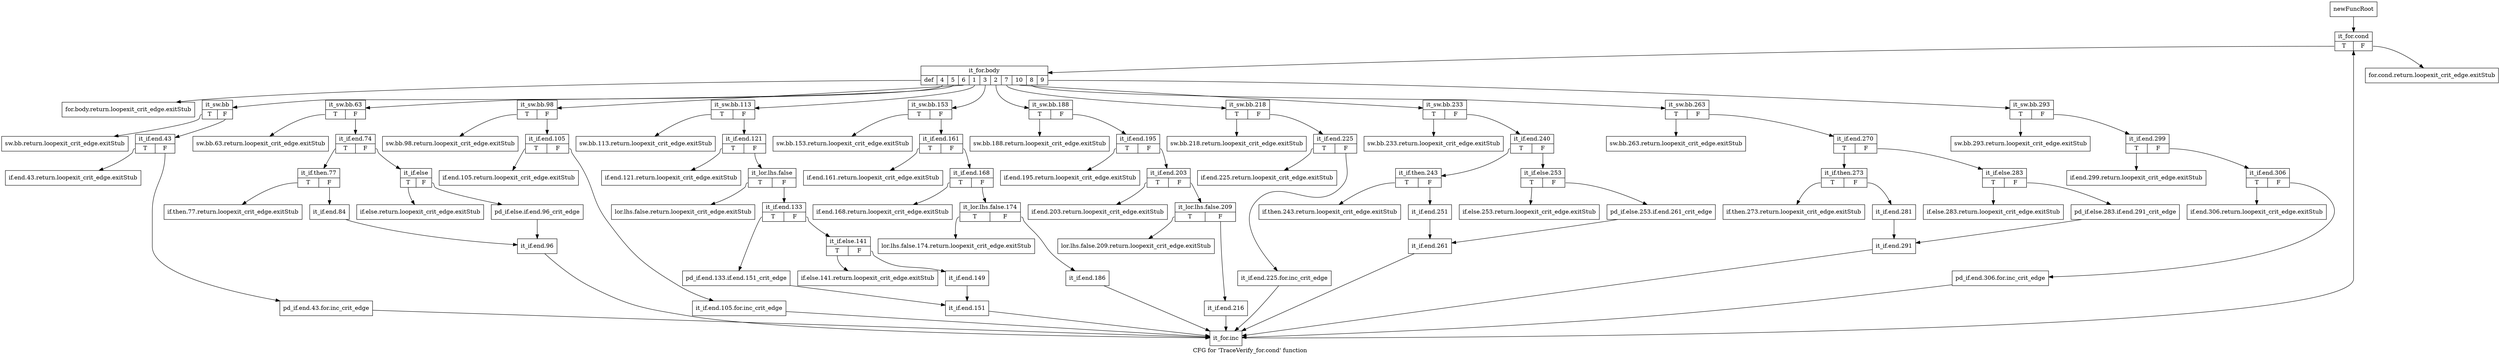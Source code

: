 digraph "CFG for 'TraceVerify_for.cond' function" {
	label="CFG for 'TraceVerify_for.cond' function";

	Node0x3010fb0 [shape=record,label="{newFuncRoot}"];
	Node0x3010fb0 -> Node0x3012010;
	Node0x3011000 [shape=record,label="{for.cond.return.loopexit_crit_edge.exitStub}"];
	Node0x3011660 [shape=record,label="{for.body.return.loopexit_crit_edge.exitStub}"];
	Node0x30116b0 [shape=record,label="{sw.bb.293.return.loopexit_crit_edge.exitStub}"];
	Node0x3011700 [shape=record,label="{if.end.299.return.loopexit_crit_edge.exitStub}"];
	Node0x3011750 [shape=record,label="{if.end.306.return.loopexit_crit_edge.exitStub}"];
	Node0x30117a0 [shape=record,label="{sw.bb.263.return.loopexit_crit_edge.exitStub}"];
	Node0x30117f0 [shape=record,label="{if.else.283.return.loopexit_crit_edge.exitStub}"];
	Node0x3011840 [shape=record,label="{if.then.273.return.loopexit_crit_edge.exitStub}"];
	Node0x3011890 [shape=record,label="{sw.bb.233.return.loopexit_crit_edge.exitStub}"];
	Node0x30118e0 [shape=record,label="{if.else.253.return.loopexit_crit_edge.exitStub}"];
	Node0x3011930 [shape=record,label="{if.then.243.return.loopexit_crit_edge.exitStub}"];
	Node0x3011980 [shape=record,label="{sw.bb.218.return.loopexit_crit_edge.exitStub}"];
	Node0x30119d0 [shape=record,label="{if.end.225.return.loopexit_crit_edge.exitStub}"];
	Node0x3011a20 [shape=record,label="{sw.bb.188.return.loopexit_crit_edge.exitStub}"];
	Node0x3011a70 [shape=record,label="{if.end.195.return.loopexit_crit_edge.exitStub}"];
	Node0x3011ac0 [shape=record,label="{if.end.203.return.loopexit_crit_edge.exitStub}"];
	Node0x3011b10 [shape=record,label="{lor.lhs.false.209.return.loopexit_crit_edge.exitStub}"];
	Node0x3011b60 [shape=record,label="{sw.bb.153.return.loopexit_crit_edge.exitStub}"];
	Node0x3011bb0 [shape=record,label="{if.end.161.return.loopexit_crit_edge.exitStub}"];
	Node0x3011c00 [shape=record,label="{if.end.168.return.loopexit_crit_edge.exitStub}"];
	Node0x3011c50 [shape=record,label="{lor.lhs.false.174.return.loopexit_crit_edge.exitStub}"];
	Node0x3011ca0 [shape=record,label="{sw.bb.113.return.loopexit_crit_edge.exitStub}"];
	Node0x3011cf0 [shape=record,label="{if.end.121.return.loopexit_crit_edge.exitStub}"];
	Node0x3011d40 [shape=record,label="{lor.lhs.false.return.loopexit_crit_edge.exitStub}"];
	Node0x3011d90 [shape=record,label="{if.else.141.return.loopexit_crit_edge.exitStub}"];
	Node0x3011de0 [shape=record,label="{sw.bb.98.return.loopexit_crit_edge.exitStub}"];
	Node0x3011e30 [shape=record,label="{if.end.105.return.loopexit_crit_edge.exitStub}"];
	Node0x3011e80 [shape=record,label="{sw.bb.63.return.loopexit_crit_edge.exitStub}"];
	Node0x3011ed0 [shape=record,label="{if.else.return.loopexit_crit_edge.exitStub}"];
	Node0x3011f20 [shape=record,label="{if.then.77.return.loopexit_crit_edge.exitStub}"];
	Node0x3011f70 [shape=record,label="{sw.bb.return.loopexit_crit_edge.exitStub}"];
	Node0x3011fc0 [shape=record,label="{if.end.43.return.loopexit_crit_edge.exitStub}"];
	Node0x3012010 [shape=record,label="{it_for.cond|{<s0>T|<s1>F}}"];
	Node0x3012010:s0 -> Node0x3012060;
	Node0x3012010:s1 -> Node0x3011000;
	Node0x3012060 [shape=record,label="{it_for.body|{<s0>def|<s1>4|<s2>5|<s3>6|<s4>1|<s5>3|<s6>2|<s7>7|<s8>10|<s9>8|<s10>9}}"];
	Node0x3012060:s0 -> Node0x3011660;
	Node0x3012060:s1 -> Node0x3013000;
	Node0x3012060:s2 -> Node0x3012dd0;
	Node0x3012060:s3 -> Node0x3012ce0;
	Node0x3012060:s4 -> Node0x3012a60;
	Node0x3012060:s5 -> Node0x30128d0;
	Node0x3012060:s6 -> Node0x3012740;
	Node0x3012060:s7 -> Node0x3012650;
	Node0x3012060:s8 -> Node0x3012420;
	Node0x3012060:s9 -> Node0x30121f0;
	Node0x3012060:s10 -> Node0x30120b0;
	Node0x30120b0 [shape=record,label="{it_sw.bb.293|{<s0>T|<s1>F}}"];
	Node0x30120b0:s0 -> Node0x30116b0;
	Node0x30120b0:s1 -> Node0x3012100;
	Node0x3012100 [shape=record,label="{it_if.end.299|{<s0>T|<s1>F}}"];
	Node0x3012100:s0 -> Node0x3011700;
	Node0x3012100:s1 -> Node0x3012150;
	Node0x3012150 [shape=record,label="{it_if.end.306|{<s0>T|<s1>F}}"];
	Node0x3012150:s0 -> Node0x3011750;
	Node0x3012150:s1 -> Node0x30121a0;
	Node0x30121a0 [shape=record,label="{pd_if.end.306.for.inc_crit_edge}"];
	Node0x30121a0 -> Node0x30130f0;
	Node0x30121f0 [shape=record,label="{it_sw.bb.263|{<s0>T|<s1>F}}"];
	Node0x30121f0:s0 -> Node0x30117a0;
	Node0x30121f0:s1 -> Node0x3012240;
	Node0x3012240 [shape=record,label="{it_if.end.270|{<s0>T|<s1>F}}"];
	Node0x3012240:s0 -> Node0x3012330;
	Node0x3012240:s1 -> Node0x3012290;
	Node0x3012290 [shape=record,label="{it_if.else.283|{<s0>T|<s1>F}}"];
	Node0x3012290:s0 -> Node0x30117f0;
	Node0x3012290:s1 -> Node0x30122e0;
	Node0x30122e0 [shape=record,label="{pd_if.else.283.if.end.291_crit_edge}"];
	Node0x30122e0 -> Node0x30123d0;
	Node0x3012330 [shape=record,label="{it_if.then.273|{<s0>T|<s1>F}}"];
	Node0x3012330:s0 -> Node0x3011840;
	Node0x3012330:s1 -> Node0x3012380;
	Node0x3012380 [shape=record,label="{it_if.end.281}"];
	Node0x3012380 -> Node0x30123d0;
	Node0x30123d0 [shape=record,label="{it_if.end.291}"];
	Node0x30123d0 -> Node0x30130f0;
	Node0x3012420 [shape=record,label="{it_sw.bb.233|{<s0>T|<s1>F}}"];
	Node0x3012420:s0 -> Node0x3011890;
	Node0x3012420:s1 -> Node0x3012470;
	Node0x3012470 [shape=record,label="{it_if.end.240|{<s0>T|<s1>F}}"];
	Node0x3012470:s0 -> Node0x3012560;
	Node0x3012470:s1 -> Node0x30124c0;
	Node0x30124c0 [shape=record,label="{it_if.else.253|{<s0>T|<s1>F}}"];
	Node0x30124c0:s0 -> Node0x30118e0;
	Node0x30124c0:s1 -> Node0x3012510;
	Node0x3012510 [shape=record,label="{pd_if.else.253.if.end.261_crit_edge}"];
	Node0x3012510 -> Node0x3012600;
	Node0x3012560 [shape=record,label="{it_if.then.243|{<s0>T|<s1>F}}"];
	Node0x3012560:s0 -> Node0x3011930;
	Node0x3012560:s1 -> Node0x30125b0;
	Node0x30125b0 [shape=record,label="{it_if.end.251}"];
	Node0x30125b0 -> Node0x3012600;
	Node0x3012600 [shape=record,label="{it_if.end.261}"];
	Node0x3012600 -> Node0x30130f0;
	Node0x3012650 [shape=record,label="{it_sw.bb.218|{<s0>T|<s1>F}}"];
	Node0x3012650:s0 -> Node0x3011980;
	Node0x3012650:s1 -> Node0x30126a0;
	Node0x30126a0 [shape=record,label="{it_if.end.225|{<s0>T|<s1>F}}"];
	Node0x30126a0:s0 -> Node0x30119d0;
	Node0x30126a0:s1 -> Node0x30126f0;
	Node0x30126f0 [shape=record,label="{it_if.end.225.for.inc_crit_edge}"];
	Node0x30126f0 -> Node0x30130f0;
	Node0x3012740 [shape=record,label="{it_sw.bb.188|{<s0>T|<s1>F}}"];
	Node0x3012740:s0 -> Node0x3011a20;
	Node0x3012740:s1 -> Node0x3012790;
	Node0x3012790 [shape=record,label="{it_if.end.195|{<s0>T|<s1>F}}"];
	Node0x3012790:s0 -> Node0x3011a70;
	Node0x3012790:s1 -> Node0x30127e0;
	Node0x30127e0 [shape=record,label="{it_if.end.203|{<s0>T|<s1>F}}"];
	Node0x30127e0:s0 -> Node0x3011ac0;
	Node0x30127e0:s1 -> Node0x3012830;
	Node0x3012830 [shape=record,label="{it_lor.lhs.false.209|{<s0>T|<s1>F}}"];
	Node0x3012830:s0 -> Node0x3011b10;
	Node0x3012830:s1 -> Node0x3012880;
	Node0x3012880 [shape=record,label="{it_if.end.216}"];
	Node0x3012880 -> Node0x30130f0;
	Node0x30128d0 [shape=record,label="{it_sw.bb.153|{<s0>T|<s1>F}}"];
	Node0x30128d0:s0 -> Node0x3011b60;
	Node0x30128d0:s1 -> Node0x3012920;
	Node0x3012920 [shape=record,label="{it_if.end.161|{<s0>T|<s1>F}}"];
	Node0x3012920:s0 -> Node0x3011bb0;
	Node0x3012920:s1 -> Node0x3012970;
	Node0x3012970 [shape=record,label="{it_if.end.168|{<s0>T|<s1>F}}"];
	Node0x3012970:s0 -> Node0x3011c00;
	Node0x3012970:s1 -> Node0x30129c0;
	Node0x30129c0 [shape=record,label="{it_lor.lhs.false.174|{<s0>T|<s1>F}}"];
	Node0x30129c0:s0 -> Node0x3011c50;
	Node0x30129c0:s1 -> Node0x3012a10;
	Node0x3012a10 [shape=record,label="{it_if.end.186}"];
	Node0x3012a10 -> Node0x30130f0;
	Node0x3012a60 [shape=record,label="{it_sw.bb.113|{<s0>T|<s1>F}}"];
	Node0x3012a60:s0 -> Node0x3011ca0;
	Node0x3012a60:s1 -> Node0x3012ab0;
	Node0x3012ab0 [shape=record,label="{it_if.end.121|{<s0>T|<s1>F}}"];
	Node0x3012ab0:s0 -> Node0x3011cf0;
	Node0x3012ab0:s1 -> Node0x3012b00;
	Node0x3012b00 [shape=record,label="{it_lor.lhs.false|{<s0>T|<s1>F}}"];
	Node0x3012b00:s0 -> Node0x3011d40;
	Node0x3012b00:s1 -> Node0x3012b50;
	Node0x3012b50 [shape=record,label="{it_if.end.133|{<s0>T|<s1>F}}"];
	Node0x3012b50:s0 -> Node0x3012c40;
	Node0x3012b50:s1 -> Node0x3012ba0;
	Node0x3012ba0 [shape=record,label="{it_if.else.141|{<s0>T|<s1>F}}"];
	Node0x3012ba0:s0 -> Node0x3011d90;
	Node0x3012ba0:s1 -> Node0x3012bf0;
	Node0x3012bf0 [shape=record,label="{it_if.end.149}"];
	Node0x3012bf0 -> Node0x3012c90;
	Node0x3012c40 [shape=record,label="{pd_if.end.133.if.end.151_crit_edge}"];
	Node0x3012c40 -> Node0x3012c90;
	Node0x3012c90 [shape=record,label="{it_if.end.151}"];
	Node0x3012c90 -> Node0x30130f0;
	Node0x3012ce0 [shape=record,label="{it_sw.bb.98|{<s0>T|<s1>F}}"];
	Node0x3012ce0:s0 -> Node0x3011de0;
	Node0x3012ce0:s1 -> Node0x3012d30;
	Node0x3012d30 [shape=record,label="{it_if.end.105|{<s0>T|<s1>F}}"];
	Node0x3012d30:s0 -> Node0x3011e30;
	Node0x3012d30:s1 -> Node0x3012d80;
	Node0x3012d80 [shape=record,label="{it_if.end.105.for.inc_crit_edge}"];
	Node0x3012d80 -> Node0x30130f0;
	Node0x3012dd0 [shape=record,label="{it_sw.bb.63|{<s0>T|<s1>F}}"];
	Node0x3012dd0:s0 -> Node0x3011e80;
	Node0x3012dd0:s1 -> Node0x3012e20;
	Node0x3012e20 [shape=record,label="{it_if.end.74|{<s0>T|<s1>F}}"];
	Node0x3012e20:s0 -> Node0x3012f10;
	Node0x3012e20:s1 -> Node0x3012e70;
	Node0x3012e70 [shape=record,label="{it_if.else|{<s0>T|<s1>F}}"];
	Node0x3012e70:s0 -> Node0x3011ed0;
	Node0x3012e70:s1 -> Node0x3012ec0;
	Node0x3012ec0 [shape=record,label="{pd_if.else.if.end.96_crit_edge}"];
	Node0x3012ec0 -> Node0x3012fb0;
	Node0x3012f10 [shape=record,label="{it_if.then.77|{<s0>T|<s1>F}}"];
	Node0x3012f10:s0 -> Node0x3011f20;
	Node0x3012f10:s1 -> Node0x3012f60;
	Node0x3012f60 [shape=record,label="{it_if.end.84}"];
	Node0x3012f60 -> Node0x3012fb0;
	Node0x3012fb0 [shape=record,label="{it_if.end.96}"];
	Node0x3012fb0 -> Node0x30130f0;
	Node0x3013000 [shape=record,label="{it_sw.bb|{<s0>T|<s1>F}}"];
	Node0x3013000:s0 -> Node0x3011f70;
	Node0x3013000:s1 -> Node0x3013050;
	Node0x3013050 [shape=record,label="{it_if.end.43|{<s0>T|<s1>F}}"];
	Node0x3013050:s0 -> Node0x3011fc0;
	Node0x3013050:s1 -> Node0x30130a0;
	Node0x30130a0 [shape=record,label="{pd_if.end.43.for.inc_crit_edge}"];
	Node0x30130a0 -> Node0x30130f0;
	Node0x30130f0 [shape=record,label="{it_for.inc}"];
	Node0x30130f0 -> Node0x3012010;
}

